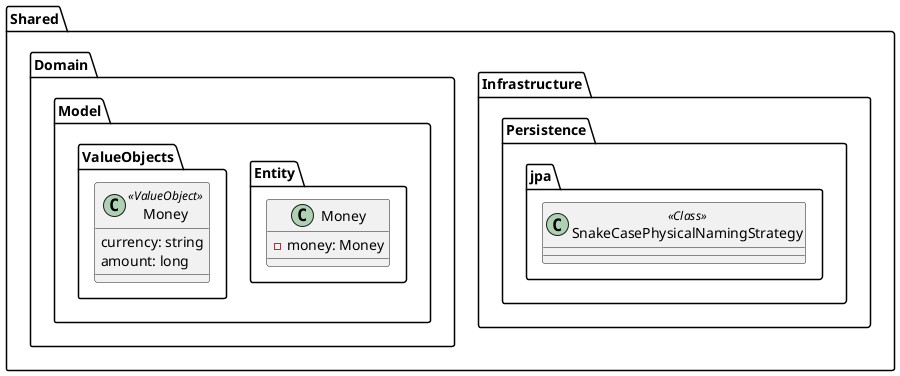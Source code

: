 @startuml
package "Shared" {
    package "Infrastructure" {
        package "Persistence" {
            package "jpa" {
                class SnakeCasePhysicalNamingStrategy <<Class>>
            }
        }
    }
    package "Domain" {
        package "Model" {
            package "Entity" {
                class Money {
                    -money: Money
                }
            }
            package "ValueObjects" {
                class Money <<ValueObject>> {
                    currency: string
                    amount: long
                }
            }
        }
    }
}



@enduml